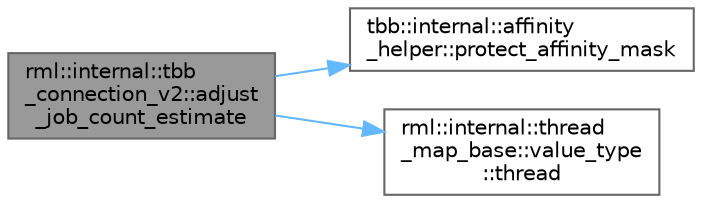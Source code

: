 digraph "rml::internal::tbb_connection_v2::adjust_job_count_estimate"
{
 // LATEX_PDF_SIZE
  bgcolor="transparent";
  edge [fontname=Helvetica,fontsize=10,labelfontname=Helvetica,labelfontsize=10];
  node [fontname=Helvetica,fontsize=10,shape=box,height=0.2,width=0.4];
  rankdir="LR";
  Node1 [id="Node000001",label="rml::internal::tbb\l_connection_v2::adjust\l_job_count_estimate",height=0.2,width=0.4,color="gray40", fillcolor="grey60", style="filled", fontcolor="black",tooltip="Inform server of adjustments in the number of workers that the client can profitably use."];
  Node1 -> Node2 [id="edge1_Node000001_Node000002",color="steelblue1",style="solid",tooltip=" "];
  Node2 [id="Node000002",label="tbb::internal::affinity\l_helper::protect_affinity_mask",height=0.2,width=0.4,color="grey40", fillcolor="white", style="filled",URL="$classtbb_1_1internal_1_1affinity__helper.html#a11acc19303b90ef5c4ee72c4a536ad98",tooltip=" "];
  Node1 -> Node3 [id="edge2_Node000001_Node000003",color="steelblue1",style="solid",tooltip=" "];
  Node3 [id="Node000003",label="rml::internal::thread\l_map_base::value_type\l::thread",height=0.2,width=0.4,color="grey40", fillcolor="white", style="filled",URL="$classrml_1_1internal_1_1thread__map__base_1_1value__type.html#aa749c3c38bd5d9fabcb1c1641aee5004",tooltip=" "];
}
